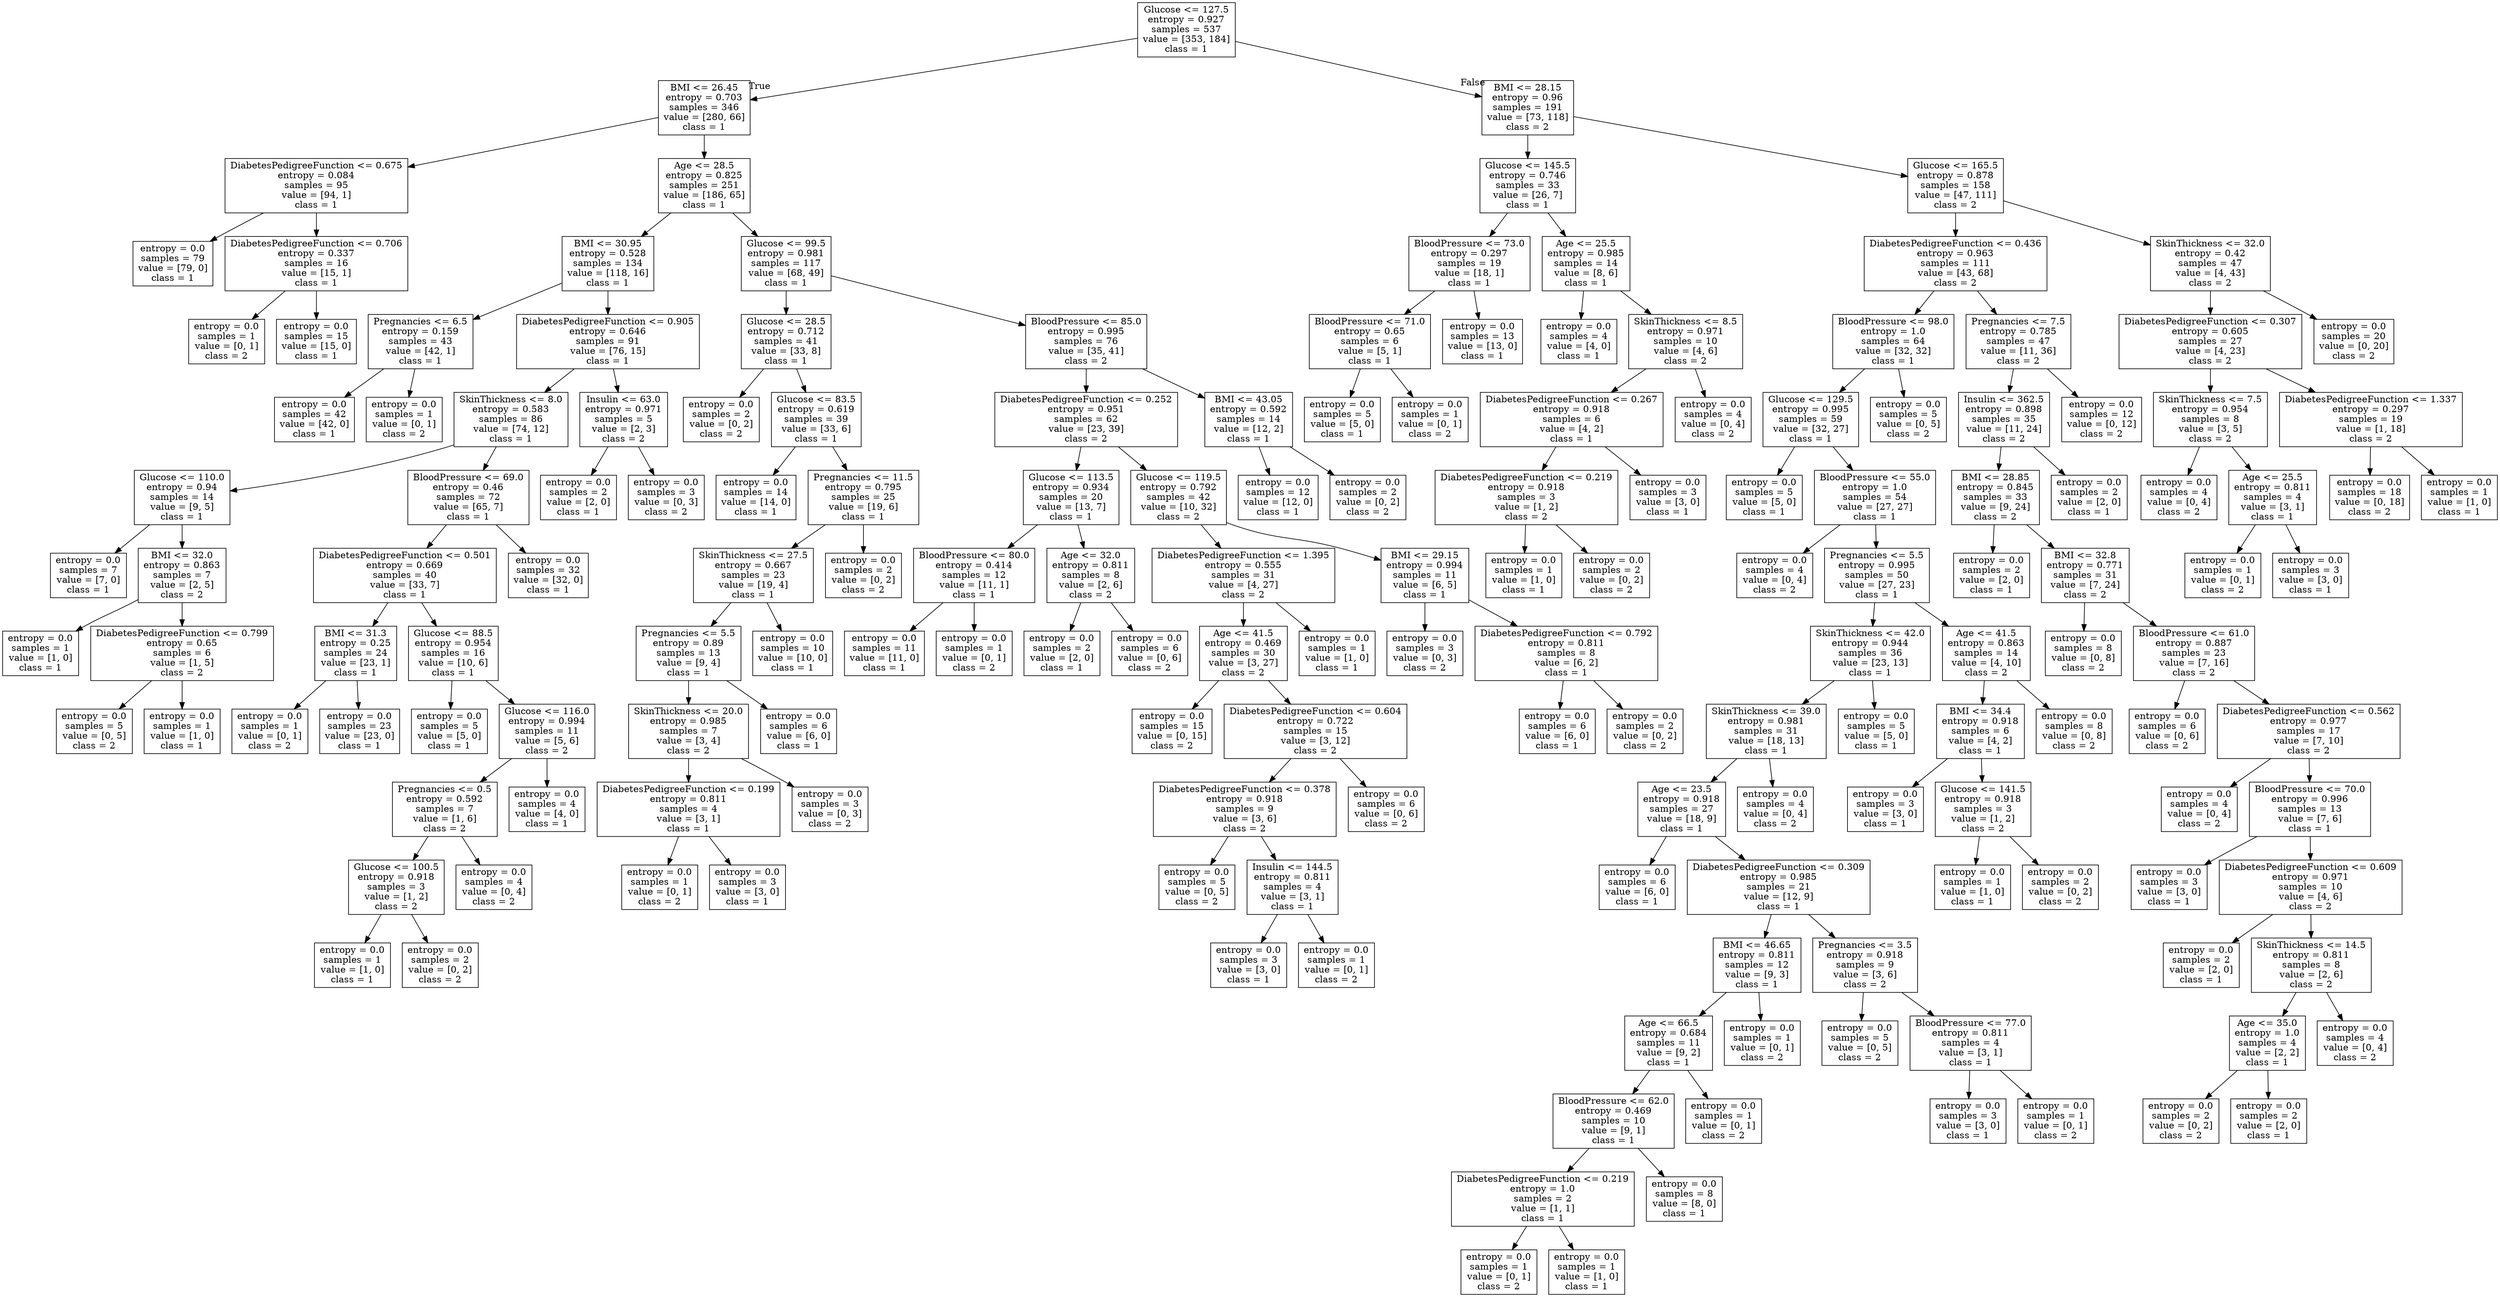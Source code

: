 digraph Tree {
node [shape=box] ;
0 [label="Glucose <= 127.5\nentropy = 0.927\nsamples = 537\nvalue = [353, 184]\nclass = 1"] ;
1 [label="BMI <= 26.45\nentropy = 0.703\nsamples = 346\nvalue = [280, 66]\nclass = 1"] ;
0 -> 1 [labeldistance=2.5, labelangle=45, headlabel="True"] ;
2 [label="DiabetesPedigreeFunction <= 0.675\nentropy = 0.084\nsamples = 95\nvalue = [94, 1]\nclass = 1"] ;
1 -> 2 ;
3 [label="entropy = 0.0\nsamples = 79\nvalue = [79, 0]\nclass = 1"] ;
2 -> 3 ;
4 [label="DiabetesPedigreeFunction <= 0.706\nentropy = 0.337\nsamples = 16\nvalue = [15, 1]\nclass = 1"] ;
2 -> 4 ;
5 [label="entropy = 0.0\nsamples = 1\nvalue = [0, 1]\nclass = 2"] ;
4 -> 5 ;
6 [label="entropy = 0.0\nsamples = 15\nvalue = [15, 0]\nclass = 1"] ;
4 -> 6 ;
7 [label="Age <= 28.5\nentropy = 0.825\nsamples = 251\nvalue = [186, 65]\nclass = 1"] ;
1 -> 7 ;
8 [label="BMI <= 30.95\nentropy = 0.528\nsamples = 134\nvalue = [118, 16]\nclass = 1"] ;
7 -> 8 ;
9 [label="Pregnancies <= 6.5\nentropy = 0.159\nsamples = 43\nvalue = [42, 1]\nclass = 1"] ;
8 -> 9 ;
10 [label="entropy = 0.0\nsamples = 42\nvalue = [42, 0]\nclass = 1"] ;
9 -> 10 ;
11 [label="entropy = 0.0\nsamples = 1\nvalue = [0, 1]\nclass = 2"] ;
9 -> 11 ;
12 [label="DiabetesPedigreeFunction <= 0.905\nentropy = 0.646\nsamples = 91\nvalue = [76, 15]\nclass = 1"] ;
8 -> 12 ;
13 [label="SkinThickness <= 8.0\nentropy = 0.583\nsamples = 86\nvalue = [74, 12]\nclass = 1"] ;
12 -> 13 ;
14 [label="Glucose <= 110.0\nentropy = 0.94\nsamples = 14\nvalue = [9, 5]\nclass = 1"] ;
13 -> 14 ;
15 [label="entropy = 0.0\nsamples = 7\nvalue = [7, 0]\nclass = 1"] ;
14 -> 15 ;
16 [label="BMI <= 32.0\nentropy = 0.863\nsamples = 7\nvalue = [2, 5]\nclass = 2"] ;
14 -> 16 ;
17 [label="entropy = 0.0\nsamples = 1\nvalue = [1, 0]\nclass = 1"] ;
16 -> 17 ;
18 [label="DiabetesPedigreeFunction <= 0.799\nentropy = 0.65\nsamples = 6\nvalue = [1, 5]\nclass = 2"] ;
16 -> 18 ;
19 [label="entropy = 0.0\nsamples = 5\nvalue = [0, 5]\nclass = 2"] ;
18 -> 19 ;
20 [label="entropy = 0.0\nsamples = 1\nvalue = [1, 0]\nclass = 1"] ;
18 -> 20 ;
21 [label="BloodPressure <= 69.0\nentropy = 0.46\nsamples = 72\nvalue = [65, 7]\nclass = 1"] ;
13 -> 21 ;
22 [label="DiabetesPedigreeFunction <= 0.501\nentropy = 0.669\nsamples = 40\nvalue = [33, 7]\nclass = 1"] ;
21 -> 22 ;
23 [label="BMI <= 31.3\nentropy = 0.25\nsamples = 24\nvalue = [23, 1]\nclass = 1"] ;
22 -> 23 ;
24 [label="entropy = 0.0\nsamples = 1\nvalue = [0, 1]\nclass = 2"] ;
23 -> 24 ;
25 [label="entropy = 0.0\nsamples = 23\nvalue = [23, 0]\nclass = 1"] ;
23 -> 25 ;
26 [label="Glucose <= 88.5\nentropy = 0.954\nsamples = 16\nvalue = [10, 6]\nclass = 1"] ;
22 -> 26 ;
27 [label="entropy = 0.0\nsamples = 5\nvalue = [5, 0]\nclass = 1"] ;
26 -> 27 ;
28 [label="Glucose <= 116.0\nentropy = 0.994\nsamples = 11\nvalue = [5, 6]\nclass = 2"] ;
26 -> 28 ;
29 [label="Pregnancies <= 0.5\nentropy = 0.592\nsamples = 7\nvalue = [1, 6]\nclass = 2"] ;
28 -> 29 ;
30 [label="Glucose <= 100.5\nentropy = 0.918\nsamples = 3\nvalue = [1, 2]\nclass = 2"] ;
29 -> 30 ;
31 [label="entropy = 0.0\nsamples = 1\nvalue = [1, 0]\nclass = 1"] ;
30 -> 31 ;
32 [label="entropy = 0.0\nsamples = 2\nvalue = [0, 2]\nclass = 2"] ;
30 -> 32 ;
33 [label="entropy = 0.0\nsamples = 4\nvalue = [0, 4]\nclass = 2"] ;
29 -> 33 ;
34 [label="entropy = 0.0\nsamples = 4\nvalue = [4, 0]\nclass = 1"] ;
28 -> 34 ;
35 [label="entropy = 0.0\nsamples = 32\nvalue = [32, 0]\nclass = 1"] ;
21 -> 35 ;
36 [label="Insulin <= 63.0\nentropy = 0.971\nsamples = 5\nvalue = [2, 3]\nclass = 2"] ;
12 -> 36 ;
37 [label="entropy = 0.0\nsamples = 2\nvalue = [2, 0]\nclass = 1"] ;
36 -> 37 ;
38 [label="entropy = 0.0\nsamples = 3\nvalue = [0, 3]\nclass = 2"] ;
36 -> 38 ;
39 [label="Glucose <= 99.5\nentropy = 0.981\nsamples = 117\nvalue = [68, 49]\nclass = 1"] ;
7 -> 39 ;
40 [label="Glucose <= 28.5\nentropy = 0.712\nsamples = 41\nvalue = [33, 8]\nclass = 1"] ;
39 -> 40 ;
41 [label="entropy = 0.0\nsamples = 2\nvalue = [0, 2]\nclass = 2"] ;
40 -> 41 ;
42 [label="Glucose <= 83.5\nentropy = 0.619\nsamples = 39\nvalue = [33, 6]\nclass = 1"] ;
40 -> 42 ;
43 [label="entropy = 0.0\nsamples = 14\nvalue = [14, 0]\nclass = 1"] ;
42 -> 43 ;
44 [label="Pregnancies <= 11.5\nentropy = 0.795\nsamples = 25\nvalue = [19, 6]\nclass = 1"] ;
42 -> 44 ;
45 [label="SkinThickness <= 27.5\nentropy = 0.667\nsamples = 23\nvalue = [19, 4]\nclass = 1"] ;
44 -> 45 ;
46 [label="Pregnancies <= 5.5\nentropy = 0.89\nsamples = 13\nvalue = [9, 4]\nclass = 1"] ;
45 -> 46 ;
47 [label="SkinThickness <= 20.0\nentropy = 0.985\nsamples = 7\nvalue = [3, 4]\nclass = 2"] ;
46 -> 47 ;
48 [label="DiabetesPedigreeFunction <= 0.199\nentropy = 0.811\nsamples = 4\nvalue = [3, 1]\nclass = 1"] ;
47 -> 48 ;
49 [label="entropy = 0.0\nsamples = 1\nvalue = [0, 1]\nclass = 2"] ;
48 -> 49 ;
50 [label="entropy = 0.0\nsamples = 3\nvalue = [3, 0]\nclass = 1"] ;
48 -> 50 ;
51 [label="entropy = 0.0\nsamples = 3\nvalue = [0, 3]\nclass = 2"] ;
47 -> 51 ;
52 [label="entropy = 0.0\nsamples = 6\nvalue = [6, 0]\nclass = 1"] ;
46 -> 52 ;
53 [label="entropy = 0.0\nsamples = 10\nvalue = [10, 0]\nclass = 1"] ;
45 -> 53 ;
54 [label="entropy = 0.0\nsamples = 2\nvalue = [0, 2]\nclass = 2"] ;
44 -> 54 ;
55 [label="BloodPressure <= 85.0\nentropy = 0.995\nsamples = 76\nvalue = [35, 41]\nclass = 2"] ;
39 -> 55 ;
56 [label="DiabetesPedigreeFunction <= 0.252\nentropy = 0.951\nsamples = 62\nvalue = [23, 39]\nclass = 2"] ;
55 -> 56 ;
57 [label="Glucose <= 113.5\nentropy = 0.934\nsamples = 20\nvalue = [13, 7]\nclass = 1"] ;
56 -> 57 ;
58 [label="BloodPressure <= 80.0\nentropy = 0.414\nsamples = 12\nvalue = [11, 1]\nclass = 1"] ;
57 -> 58 ;
59 [label="entropy = 0.0\nsamples = 11\nvalue = [11, 0]\nclass = 1"] ;
58 -> 59 ;
60 [label="entropy = 0.0\nsamples = 1\nvalue = [0, 1]\nclass = 2"] ;
58 -> 60 ;
61 [label="Age <= 32.0\nentropy = 0.811\nsamples = 8\nvalue = [2, 6]\nclass = 2"] ;
57 -> 61 ;
62 [label="entropy = 0.0\nsamples = 2\nvalue = [2, 0]\nclass = 1"] ;
61 -> 62 ;
63 [label="entropy = 0.0\nsamples = 6\nvalue = [0, 6]\nclass = 2"] ;
61 -> 63 ;
64 [label="Glucose <= 119.5\nentropy = 0.792\nsamples = 42\nvalue = [10, 32]\nclass = 2"] ;
56 -> 64 ;
65 [label="DiabetesPedigreeFunction <= 1.395\nentropy = 0.555\nsamples = 31\nvalue = [4, 27]\nclass = 2"] ;
64 -> 65 ;
66 [label="Age <= 41.5\nentropy = 0.469\nsamples = 30\nvalue = [3, 27]\nclass = 2"] ;
65 -> 66 ;
67 [label="entropy = 0.0\nsamples = 15\nvalue = [0, 15]\nclass = 2"] ;
66 -> 67 ;
68 [label="DiabetesPedigreeFunction <= 0.604\nentropy = 0.722\nsamples = 15\nvalue = [3, 12]\nclass = 2"] ;
66 -> 68 ;
69 [label="DiabetesPedigreeFunction <= 0.378\nentropy = 0.918\nsamples = 9\nvalue = [3, 6]\nclass = 2"] ;
68 -> 69 ;
70 [label="entropy = 0.0\nsamples = 5\nvalue = [0, 5]\nclass = 2"] ;
69 -> 70 ;
71 [label="Insulin <= 144.5\nentropy = 0.811\nsamples = 4\nvalue = [3, 1]\nclass = 1"] ;
69 -> 71 ;
72 [label="entropy = 0.0\nsamples = 3\nvalue = [3, 0]\nclass = 1"] ;
71 -> 72 ;
73 [label="entropy = 0.0\nsamples = 1\nvalue = [0, 1]\nclass = 2"] ;
71 -> 73 ;
74 [label="entropy = 0.0\nsamples = 6\nvalue = [0, 6]\nclass = 2"] ;
68 -> 74 ;
75 [label="entropy = 0.0\nsamples = 1\nvalue = [1, 0]\nclass = 1"] ;
65 -> 75 ;
76 [label="BMI <= 29.15\nentropy = 0.994\nsamples = 11\nvalue = [6, 5]\nclass = 1"] ;
64 -> 76 ;
77 [label="entropy = 0.0\nsamples = 3\nvalue = [0, 3]\nclass = 2"] ;
76 -> 77 ;
78 [label="DiabetesPedigreeFunction <= 0.792\nentropy = 0.811\nsamples = 8\nvalue = [6, 2]\nclass = 1"] ;
76 -> 78 ;
79 [label="entropy = 0.0\nsamples = 6\nvalue = [6, 0]\nclass = 1"] ;
78 -> 79 ;
80 [label="entropy = 0.0\nsamples = 2\nvalue = [0, 2]\nclass = 2"] ;
78 -> 80 ;
81 [label="BMI <= 43.05\nentropy = 0.592\nsamples = 14\nvalue = [12, 2]\nclass = 1"] ;
55 -> 81 ;
82 [label="entropy = 0.0\nsamples = 12\nvalue = [12, 0]\nclass = 1"] ;
81 -> 82 ;
83 [label="entropy = 0.0\nsamples = 2\nvalue = [0, 2]\nclass = 2"] ;
81 -> 83 ;
84 [label="BMI <= 28.15\nentropy = 0.96\nsamples = 191\nvalue = [73, 118]\nclass = 2"] ;
0 -> 84 [labeldistance=2.5, labelangle=-45, headlabel="False"] ;
85 [label="Glucose <= 145.5\nentropy = 0.746\nsamples = 33\nvalue = [26, 7]\nclass = 1"] ;
84 -> 85 ;
86 [label="BloodPressure <= 73.0\nentropy = 0.297\nsamples = 19\nvalue = [18, 1]\nclass = 1"] ;
85 -> 86 ;
87 [label="BloodPressure <= 71.0\nentropy = 0.65\nsamples = 6\nvalue = [5, 1]\nclass = 1"] ;
86 -> 87 ;
88 [label="entropy = 0.0\nsamples = 5\nvalue = [5, 0]\nclass = 1"] ;
87 -> 88 ;
89 [label="entropy = 0.0\nsamples = 1\nvalue = [0, 1]\nclass = 2"] ;
87 -> 89 ;
90 [label="entropy = 0.0\nsamples = 13\nvalue = [13, 0]\nclass = 1"] ;
86 -> 90 ;
91 [label="Age <= 25.5\nentropy = 0.985\nsamples = 14\nvalue = [8, 6]\nclass = 1"] ;
85 -> 91 ;
92 [label="entropy = 0.0\nsamples = 4\nvalue = [4, 0]\nclass = 1"] ;
91 -> 92 ;
93 [label="SkinThickness <= 8.5\nentropy = 0.971\nsamples = 10\nvalue = [4, 6]\nclass = 2"] ;
91 -> 93 ;
94 [label="DiabetesPedigreeFunction <= 0.267\nentropy = 0.918\nsamples = 6\nvalue = [4, 2]\nclass = 1"] ;
93 -> 94 ;
95 [label="DiabetesPedigreeFunction <= 0.219\nentropy = 0.918\nsamples = 3\nvalue = [1, 2]\nclass = 2"] ;
94 -> 95 ;
96 [label="entropy = 0.0\nsamples = 1\nvalue = [1, 0]\nclass = 1"] ;
95 -> 96 ;
97 [label="entropy = 0.0\nsamples = 2\nvalue = [0, 2]\nclass = 2"] ;
95 -> 97 ;
98 [label="entropy = 0.0\nsamples = 3\nvalue = [3, 0]\nclass = 1"] ;
94 -> 98 ;
99 [label="entropy = 0.0\nsamples = 4\nvalue = [0, 4]\nclass = 2"] ;
93 -> 99 ;
100 [label="Glucose <= 165.5\nentropy = 0.878\nsamples = 158\nvalue = [47, 111]\nclass = 2"] ;
84 -> 100 ;
101 [label="DiabetesPedigreeFunction <= 0.436\nentropy = 0.963\nsamples = 111\nvalue = [43, 68]\nclass = 2"] ;
100 -> 101 ;
102 [label="BloodPressure <= 98.0\nentropy = 1.0\nsamples = 64\nvalue = [32, 32]\nclass = 1"] ;
101 -> 102 ;
103 [label="Glucose <= 129.5\nentropy = 0.995\nsamples = 59\nvalue = [32, 27]\nclass = 1"] ;
102 -> 103 ;
104 [label="entropy = 0.0\nsamples = 5\nvalue = [5, 0]\nclass = 1"] ;
103 -> 104 ;
105 [label="BloodPressure <= 55.0\nentropy = 1.0\nsamples = 54\nvalue = [27, 27]\nclass = 1"] ;
103 -> 105 ;
106 [label="entropy = 0.0\nsamples = 4\nvalue = [0, 4]\nclass = 2"] ;
105 -> 106 ;
107 [label="Pregnancies <= 5.5\nentropy = 0.995\nsamples = 50\nvalue = [27, 23]\nclass = 1"] ;
105 -> 107 ;
108 [label="SkinThickness <= 42.0\nentropy = 0.944\nsamples = 36\nvalue = [23, 13]\nclass = 1"] ;
107 -> 108 ;
109 [label="SkinThickness <= 39.0\nentropy = 0.981\nsamples = 31\nvalue = [18, 13]\nclass = 1"] ;
108 -> 109 ;
110 [label="Age <= 23.5\nentropy = 0.918\nsamples = 27\nvalue = [18, 9]\nclass = 1"] ;
109 -> 110 ;
111 [label="entropy = 0.0\nsamples = 6\nvalue = [6, 0]\nclass = 1"] ;
110 -> 111 ;
112 [label="DiabetesPedigreeFunction <= 0.309\nentropy = 0.985\nsamples = 21\nvalue = [12, 9]\nclass = 1"] ;
110 -> 112 ;
113 [label="BMI <= 46.65\nentropy = 0.811\nsamples = 12\nvalue = [9, 3]\nclass = 1"] ;
112 -> 113 ;
114 [label="Age <= 66.5\nentropy = 0.684\nsamples = 11\nvalue = [9, 2]\nclass = 1"] ;
113 -> 114 ;
115 [label="BloodPressure <= 62.0\nentropy = 0.469\nsamples = 10\nvalue = [9, 1]\nclass = 1"] ;
114 -> 115 ;
116 [label="DiabetesPedigreeFunction <= 0.219\nentropy = 1.0\nsamples = 2\nvalue = [1, 1]\nclass = 1"] ;
115 -> 116 ;
117 [label="entropy = 0.0\nsamples = 1\nvalue = [0, 1]\nclass = 2"] ;
116 -> 117 ;
118 [label="entropy = 0.0\nsamples = 1\nvalue = [1, 0]\nclass = 1"] ;
116 -> 118 ;
119 [label="entropy = 0.0\nsamples = 8\nvalue = [8, 0]\nclass = 1"] ;
115 -> 119 ;
120 [label="entropy = 0.0\nsamples = 1\nvalue = [0, 1]\nclass = 2"] ;
114 -> 120 ;
121 [label="entropy = 0.0\nsamples = 1\nvalue = [0, 1]\nclass = 2"] ;
113 -> 121 ;
122 [label="Pregnancies <= 3.5\nentropy = 0.918\nsamples = 9\nvalue = [3, 6]\nclass = 2"] ;
112 -> 122 ;
123 [label="entropy = 0.0\nsamples = 5\nvalue = [0, 5]\nclass = 2"] ;
122 -> 123 ;
124 [label="BloodPressure <= 77.0\nentropy = 0.811\nsamples = 4\nvalue = [3, 1]\nclass = 1"] ;
122 -> 124 ;
125 [label="entropy = 0.0\nsamples = 3\nvalue = [3, 0]\nclass = 1"] ;
124 -> 125 ;
126 [label="entropy = 0.0\nsamples = 1\nvalue = [0, 1]\nclass = 2"] ;
124 -> 126 ;
127 [label="entropy = 0.0\nsamples = 4\nvalue = [0, 4]\nclass = 2"] ;
109 -> 127 ;
128 [label="entropy = 0.0\nsamples = 5\nvalue = [5, 0]\nclass = 1"] ;
108 -> 128 ;
129 [label="Age <= 41.5\nentropy = 0.863\nsamples = 14\nvalue = [4, 10]\nclass = 2"] ;
107 -> 129 ;
130 [label="BMI <= 34.4\nentropy = 0.918\nsamples = 6\nvalue = [4, 2]\nclass = 1"] ;
129 -> 130 ;
131 [label="entropy = 0.0\nsamples = 3\nvalue = [3, 0]\nclass = 1"] ;
130 -> 131 ;
132 [label="Glucose <= 141.5\nentropy = 0.918\nsamples = 3\nvalue = [1, 2]\nclass = 2"] ;
130 -> 132 ;
133 [label="entropy = 0.0\nsamples = 1\nvalue = [1, 0]\nclass = 1"] ;
132 -> 133 ;
134 [label="entropy = 0.0\nsamples = 2\nvalue = [0, 2]\nclass = 2"] ;
132 -> 134 ;
135 [label="entropy = 0.0\nsamples = 8\nvalue = [0, 8]\nclass = 2"] ;
129 -> 135 ;
136 [label="entropy = 0.0\nsamples = 5\nvalue = [0, 5]\nclass = 2"] ;
102 -> 136 ;
137 [label="Pregnancies <= 7.5\nentropy = 0.785\nsamples = 47\nvalue = [11, 36]\nclass = 2"] ;
101 -> 137 ;
138 [label="Insulin <= 362.5\nentropy = 0.898\nsamples = 35\nvalue = [11, 24]\nclass = 2"] ;
137 -> 138 ;
139 [label="BMI <= 28.85\nentropy = 0.845\nsamples = 33\nvalue = [9, 24]\nclass = 2"] ;
138 -> 139 ;
140 [label="entropy = 0.0\nsamples = 2\nvalue = [2, 0]\nclass = 1"] ;
139 -> 140 ;
141 [label="BMI <= 32.8\nentropy = 0.771\nsamples = 31\nvalue = [7, 24]\nclass = 2"] ;
139 -> 141 ;
142 [label="entropy = 0.0\nsamples = 8\nvalue = [0, 8]\nclass = 2"] ;
141 -> 142 ;
143 [label="BloodPressure <= 61.0\nentropy = 0.887\nsamples = 23\nvalue = [7, 16]\nclass = 2"] ;
141 -> 143 ;
144 [label="entropy = 0.0\nsamples = 6\nvalue = [0, 6]\nclass = 2"] ;
143 -> 144 ;
145 [label="DiabetesPedigreeFunction <= 0.562\nentropy = 0.977\nsamples = 17\nvalue = [7, 10]\nclass = 2"] ;
143 -> 145 ;
146 [label="entropy = 0.0\nsamples = 4\nvalue = [0, 4]\nclass = 2"] ;
145 -> 146 ;
147 [label="BloodPressure <= 70.0\nentropy = 0.996\nsamples = 13\nvalue = [7, 6]\nclass = 1"] ;
145 -> 147 ;
148 [label="entropy = 0.0\nsamples = 3\nvalue = [3, 0]\nclass = 1"] ;
147 -> 148 ;
149 [label="DiabetesPedigreeFunction <= 0.609\nentropy = 0.971\nsamples = 10\nvalue = [4, 6]\nclass = 2"] ;
147 -> 149 ;
150 [label="entropy = 0.0\nsamples = 2\nvalue = [2, 0]\nclass = 1"] ;
149 -> 150 ;
151 [label="SkinThickness <= 14.5\nentropy = 0.811\nsamples = 8\nvalue = [2, 6]\nclass = 2"] ;
149 -> 151 ;
152 [label="Age <= 35.0\nentropy = 1.0\nsamples = 4\nvalue = [2, 2]\nclass = 1"] ;
151 -> 152 ;
153 [label="entropy = 0.0\nsamples = 2\nvalue = [0, 2]\nclass = 2"] ;
152 -> 153 ;
154 [label="entropy = 0.0\nsamples = 2\nvalue = [2, 0]\nclass = 1"] ;
152 -> 154 ;
155 [label="entropy = 0.0\nsamples = 4\nvalue = [0, 4]\nclass = 2"] ;
151 -> 155 ;
156 [label="entropy = 0.0\nsamples = 2\nvalue = [2, 0]\nclass = 1"] ;
138 -> 156 ;
157 [label="entropy = 0.0\nsamples = 12\nvalue = [0, 12]\nclass = 2"] ;
137 -> 157 ;
158 [label="SkinThickness <= 32.0\nentropy = 0.42\nsamples = 47\nvalue = [4, 43]\nclass = 2"] ;
100 -> 158 ;
159 [label="DiabetesPedigreeFunction <= 0.307\nentropy = 0.605\nsamples = 27\nvalue = [4, 23]\nclass = 2"] ;
158 -> 159 ;
160 [label="SkinThickness <= 7.5\nentropy = 0.954\nsamples = 8\nvalue = [3, 5]\nclass = 2"] ;
159 -> 160 ;
161 [label="entropy = 0.0\nsamples = 4\nvalue = [0, 4]\nclass = 2"] ;
160 -> 161 ;
162 [label="Age <= 25.5\nentropy = 0.811\nsamples = 4\nvalue = [3, 1]\nclass = 1"] ;
160 -> 162 ;
163 [label="entropy = 0.0\nsamples = 1\nvalue = [0, 1]\nclass = 2"] ;
162 -> 163 ;
164 [label="entropy = 0.0\nsamples = 3\nvalue = [3, 0]\nclass = 1"] ;
162 -> 164 ;
165 [label="DiabetesPedigreeFunction <= 1.337\nentropy = 0.297\nsamples = 19\nvalue = [1, 18]\nclass = 2"] ;
159 -> 165 ;
166 [label="entropy = 0.0\nsamples = 18\nvalue = [0, 18]\nclass = 2"] ;
165 -> 166 ;
167 [label="entropy = 0.0\nsamples = 1\nvalue = [1, 0]\nclass = 1"] ;
165 -> 167 ;
168 [label="entropy = 0.0\nsamples = 20\nvalue = [0, 20]\nclass = 2"] ;
158 -> 168 ;
}